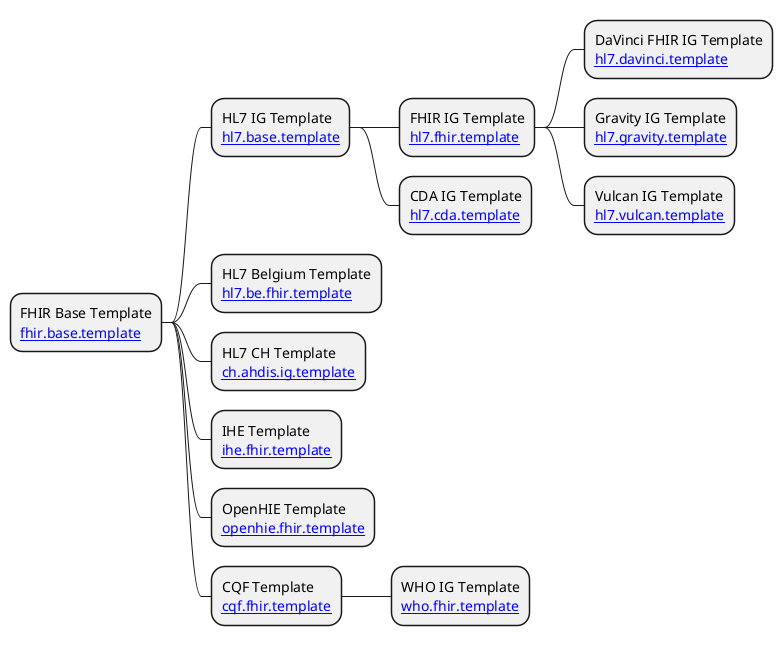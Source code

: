 @startmindmap
* FHIR Base Template\n[[https://github.com/HL7/ig-template-base{https://github.com/HL7/ig-template-base} fhir.base.template]]
** HL7 IG Template\n[[https://github.com/HL7/ig-template-hl7{https://github.com/HL7/ig-template-hl7} hl7.base.template]]
*** FHIR IG Template\n[[https://github.com/HL7/ig-template-fhir{https://github.com/HL7/ig-template-fhir} hl7.fhir.template]]
**** DaVinci FHIR IG Template\n[[https://github.com/HL7/ig-template-davinci{https://github.com/HL7/ig-template-davinci} hl7.davinci.template]]
**** Gravity IG Template\n[[https://github.com/HL7/ig-template-gravity{https://github.com/HL7/ig-template-gravity} hl7.gravity.template]]
**** Vulcan IG Template\n[[https://github.com/HL7/ig-template-vulcan{https://github.com/HL7/ig-template-vulcan} hl7.vulcan.template]]
*** CDA IG Template\n[[https://github.com/HL7/ig-template-cda{https://github.com/HL7/ig-template-cda} hl7.cda.template]]

'**** HL7 IT Template\n[[https://github.com/HL7/ig-template-fhir{} hl7.it.fhir.template]]
'** FHIR Affiliate IG Template\n[[hl7.affiliates.fhir.template]]
** HL7 Belgium Template\n[[https://github.com/hl7-be/hl7.be.fhir.template{https://github.com/hl7-be/hl7.be.fhir.template} hl7.be.fhir.template]]
** HL7 CH Template\n[[https://github.com/ahdis/ig-template{https://github.com/ahdis/ig-template} ch.ahdis.ig.template]]
** IHE Template\n[[https://github.com/IHE/ihe-ig-template{https://github.com/IHE/ihe-ig-template} ihe.fhir.template]]
** OpenHIE Template\n[[https://github.com/openhie/openhie-ig-template{https://github.com/openhie/openhie-ig-template} openhie.fhir.template]]
** CQF Template\n[[https://github.com/cqframework/cqf-ig-template{https://github.com/cqframework/cqf-ig-template} cqf.fhir.template]]
*** WHO IG Template\n[[https://github.com/WorldHealthOrganization/smart-ig{https://github.com/WorldHealthOrganization/smart-ig} who.fhir.template]]
@endmindmap 

